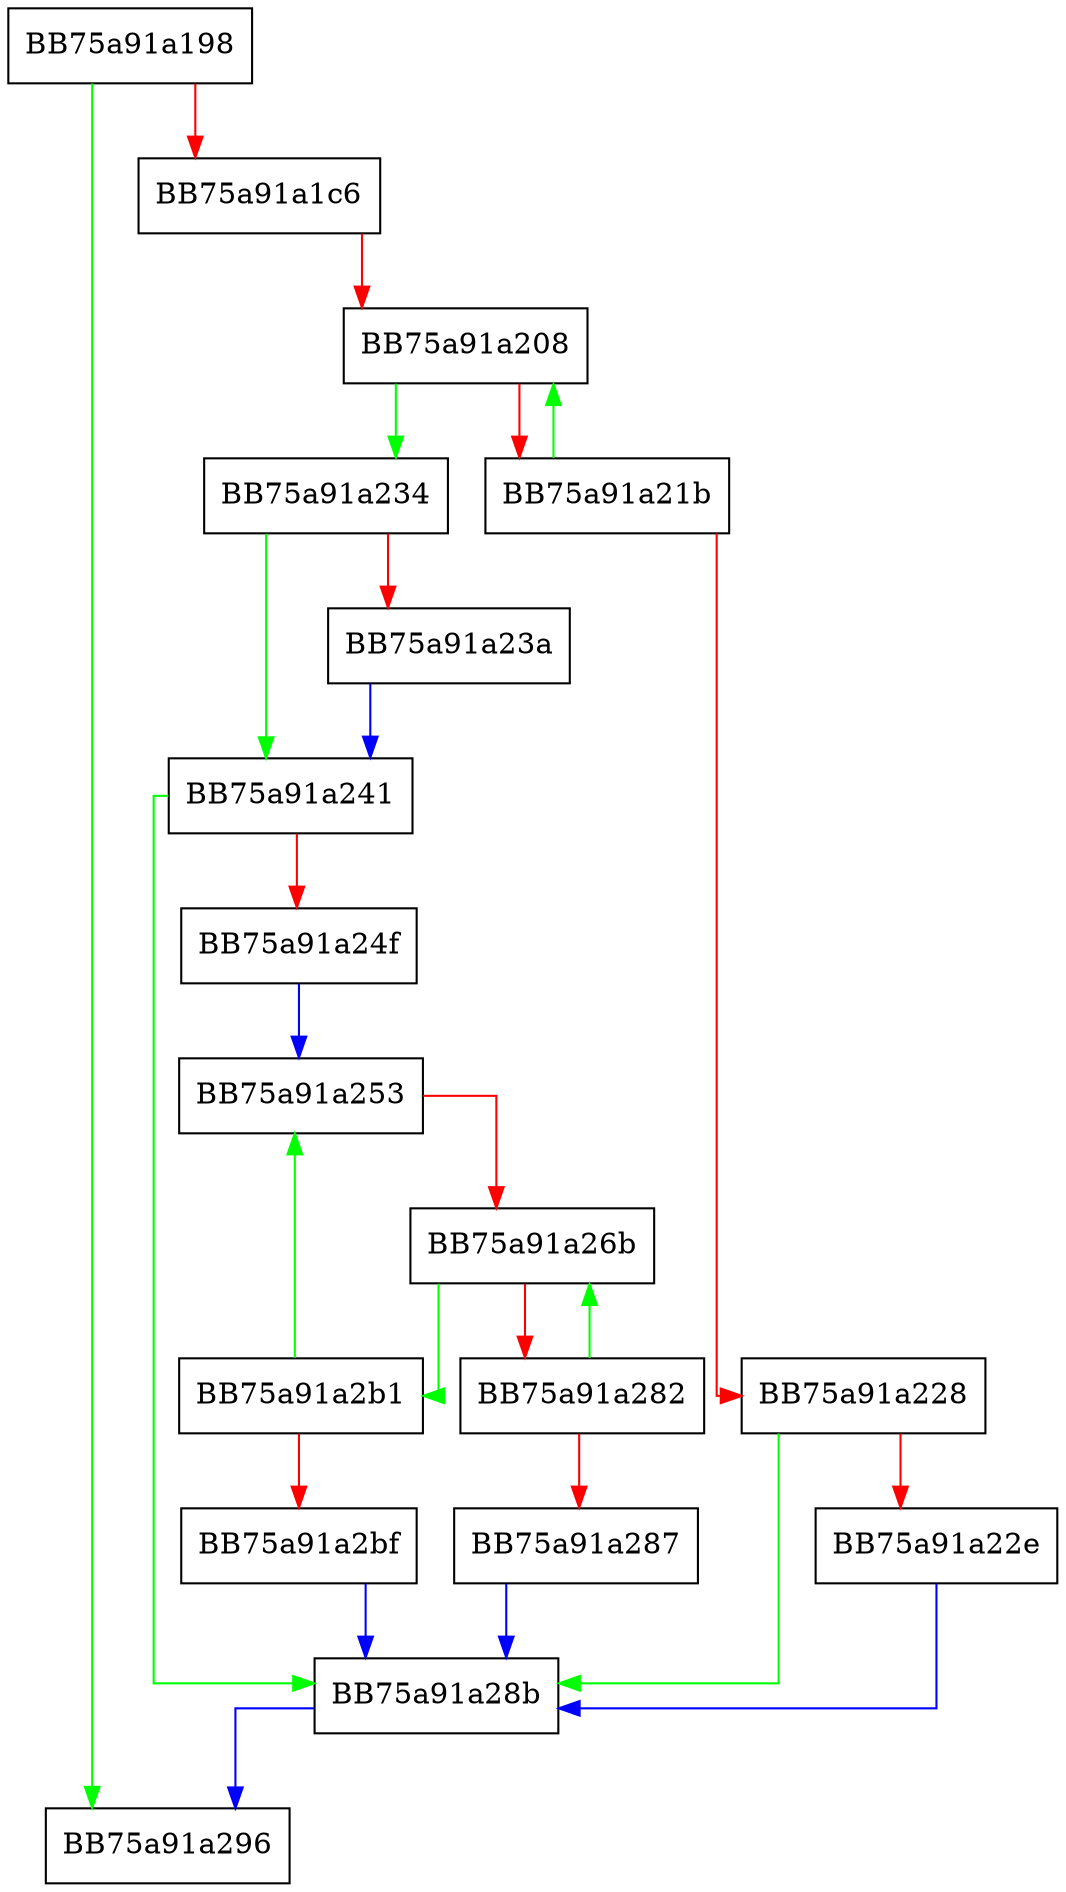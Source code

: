 digraph _Unchecked_erase {
  node [shape="box"];
  graph [splines=ortho];
  BB75a91a198 -> BB75a91a296 [color="green"];
  BB75a91a198 -> BB75a91a1c6 [color="red"];
  BB75a91a1c6 -> BB75a91a208 [color="red"];
  BB75a91a208 -> BB75a91a234 [color="green"];
  BB75a91a208 -> BB75a91a21b [color="red"];
  BB75a91a21b -> BB75a91a208 [color="green"];
  BB75a91a21b -> BB75a91a228 [color="red"];
  BB75a91a228 -> BB75a91a28b [color="green"];
  BB75a91a228 -> BB75a91a22e [color="red"];
  BB75a91a22e -> BB75a91a28b [color="blue"];
  BB75a91a234 -> BB75a91a241 [color="green"];
  BB75a91a234 -> BB75a91a23a [color="red"];
  BB75a91a23a -> BB75a91a241 [color="blue"];
  BB75a91a241 -> BB75a91a28b [color="green"];
  BB75a91a241 -> BB75a91a24f [color="red"];
  BB75a91a24f -> BB75a91a253 [color="blue"];
  BB75a91a253 -> BB75a91a26b [color="red"];
  BB75a91a26b -> BB75a91a2b1 [color="green"];
  BB75a91a26b -> BB75a91a282 [color="red"];
  BB75a91a282 -> BB75a91a26b [color="green"];
  BB75a91a282 -> BB75a91a287 [color="red"];
  BB75a91a287 -> BB75a91a28b [color="blue"];
  BB75a91a28b -> BB75a91a296 [color="blue"];
  BB75a91a2b1 -> BB75a91a253 [color="green"];
  BB75a91a2b1 -> BB75a91a2bf [color="red"];
  BB75a91a2bf -> BB75a91a28b [color="blue"];
}